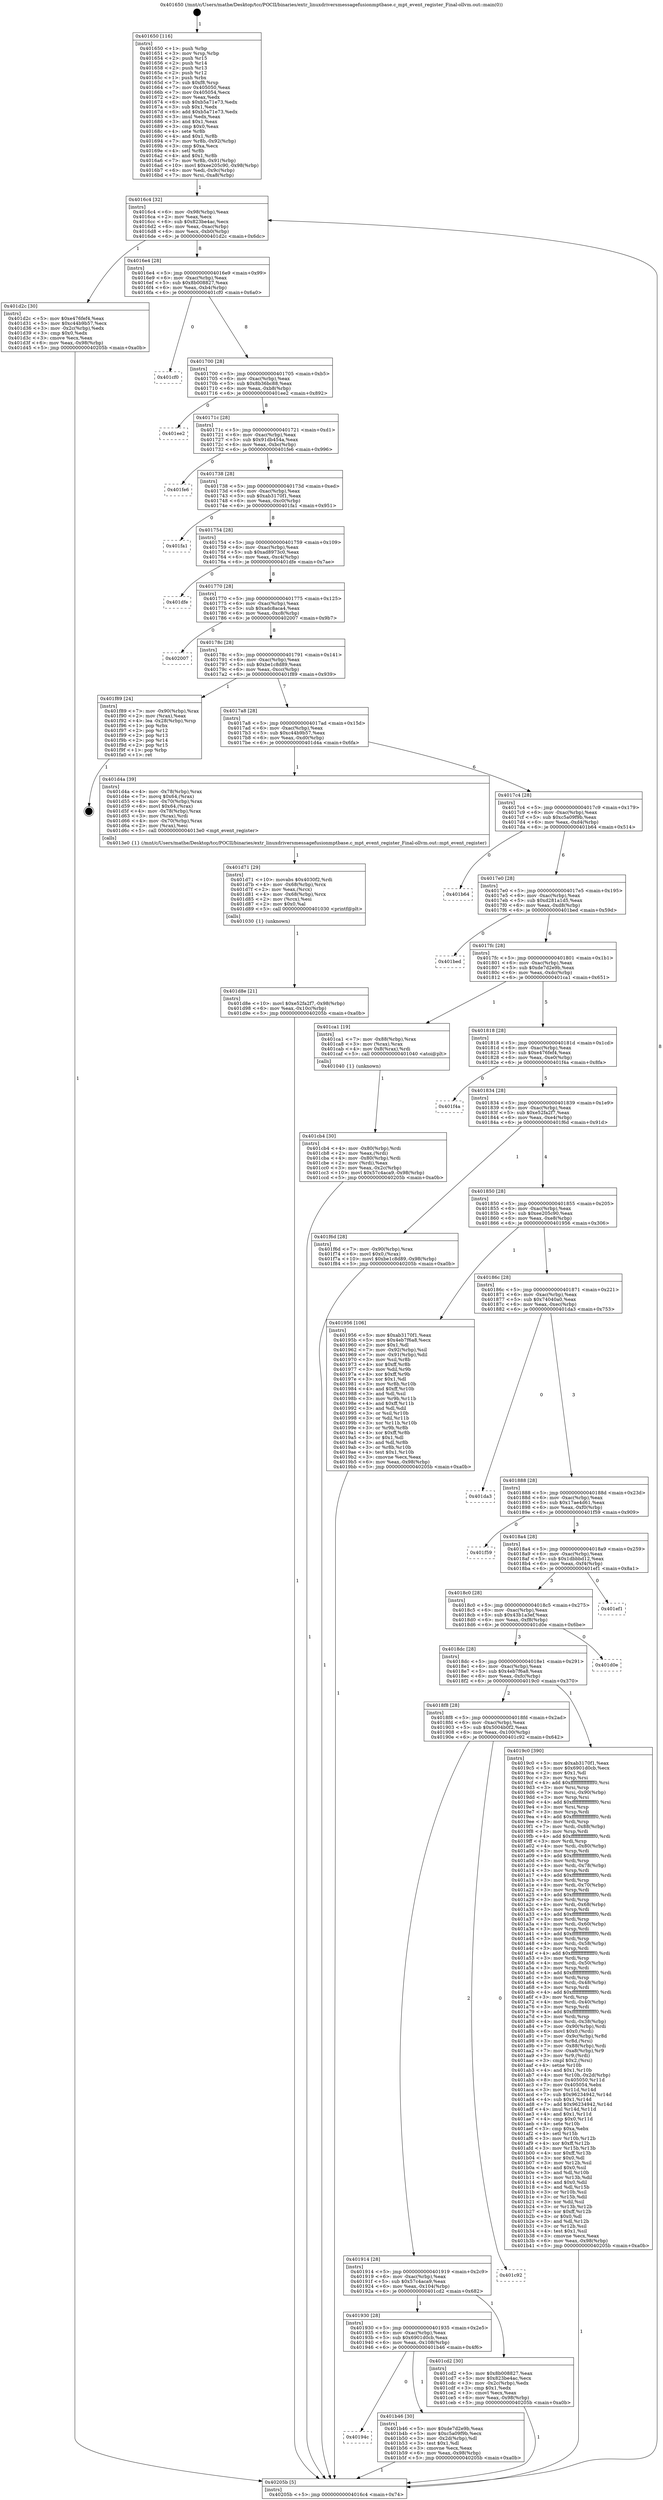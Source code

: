 digraph "0x401650" {
  label = "0x401650 (/mnt/c/Users/mathe/Desktop/tcc/POCII/binaries/extr_linuxdriversmessagefusionmptbase.c_mpt_event_register_Final-ollvm.out::main(0))"
  labelloc = "t"
  node[shape=record]

  Entry [label="",width=0.3,height=0.3,shape=circle,fillcolor=black,style=filled]
  "0x4016c4" [label="{
     0x4016c4 [32]\l
     | [instrs]\l
     &nbsp;&nbsp;0x4016c4 \<+6\>: mov -0x98(%rbp),%eax\l
     &nbsp;&nbsp;0x4016ca \<+2\>: mov %eax,%ecx\l
     &nbsp;&nbsp;0x4016cc \<+6\>: sub $0x823be4ac,%ecx\l
     &nbsp;&nbsp;0x4016d2 \<+6\>: mov %eax,-0xac(%rbp)\l
     &nbsp;&nbsp;0x4016d8 \<+6\>: mov %ecx,-0xb0(%rbp)\l
     &nbsp;&nbsp;0x4016de \<+6\>: je 0000000000401d2c \<main+0x6dc\>\l
  }"]
  "0x401d2c" [label="{
     0x401d2c [30]\l
     | [instrs]\l
     &nbsp;&nbsp;0x401d2c \<+5\>: mov $0xe476fef4,%eax\l
     &nbsp;&nbsp;0x401d31 \<+5\>: mov $0xc44b9b57,%ecx\l
     &nbsp;&nbsp;0x401d36 \<+3\>: mov -0x2c(%rbp),%edx\l
     &nbsp;&nbsp;0x401d39 \<+3\>: cmp $0x0,%edx\l
     &nbsp;&nbsp;0x401d3c \<+3\>: cmove %ecx,%eax\l
     &nbsp;&nbsp;0x401d3f \<+6\>: mov %eax,-0x98(%rbp)\l
     &nbsp;&nbsp;0x401d45 \<+5\>: jmp 000000000040205b \<main+0xa0b\>\l
  }"]
  "0x4016e4" [label="{
     0x4016e4 [28]\l
     | [instrs]\l
     &nbsp;&nbsp;0x4016e4 \<+5\>: jmp 00000000004016e9 \<main+0x99\>\l
     &nbsp;&nbsp;0x4016e9 \<+6\>: mov -0xac(%rbp),%eax\l
     &nbsp;&nbsp;0x4016ef \<+5\>: sub $0x8b008827,%eax\l
     &nbsp;&nbsp;0x4016f4 \<+6\>: mov %eax,-0xb4(%rbp)\l
     &nbsp;&nbsp;0x4016fa \<+6\>: je 0000000000401cf0 \<main+0x6a0\>\l
  }"]
  Exit [label="",width=0.3,height=0.3,shape=circle,fillcolor=black,style=filled,peripheries=2]
  "0x401cf0" [label="{
     0x401cf0\l
  }", style=dashed]
  "0x401700" [label="{
     0x401700 [28]\l
     | [instrs]\l
     &nbsp;&nbsp;0x401700 \<+5\>: jmp 0000000000401705 \<main+0xb5\>\l
     &nbsp;&nbsp;0x401705 \<+6\>: mov -0xac(%rbp),%eax\l
     &nbsp;&nbsp;0x40170b \<+5\>: sub $0x8b36bc88,%eax\l
     &nbsp;&nbsp;0x401710 \<+6\>: mov %eax,-0xb8(%rbp)\l
     &nbsp;&nbsp;0x401716 \<+6\>: je 0000000000401ee2 \<main+0x892\>\l
  }"]
  "0x401d8e" [label="{
     0x401d8e [21]\l
     | [instrs]\l
     &nbsp;&nbsp;0x401d8e \<+10\>: movl $0xe52fa2f7,-0x98(%rbp)\l
     &nbsp;&nbsp;0x401d98 \<+6\>: mov %eax,-0x10c(%rbp)\l
     &nbsp;&nbsp;0x401d9e \<+5\>: jmp 000000000040205b \<main+0xa0b\>\l
  }"]
  "0x401ee2" [label="{
     0x401ee2\l
  }", style=dashed]
  "0x40171c" [label="{
     0x40171c [28]\l
     | [instrs]\l
     &nbsp;&nbsp;0x40171c \<+5\>: jmp 0000000000401721 \<main+0xd1\>\l
     &nbsp;&nbsp;0x401721 \<+6\>: mov -0xac(%rbp),%eax\l
     &nbsp;&nbsp;0x401727 \<+5\>: sub $0x91db454a,%eax\l
     &nbsp;&nbsp;0x40172c \<+6\>: mov %eax,-0xbc(%rbp)\l
     &nbsp;&nbsp;0x401732 \<+6\>: je 0000000000401fe6 \<main+0x996\>\l
  }"]
  "0x401d71" [label="{
     0x401d71 [29]\l
     | [instrs]\l
     &nbsp;&nbsp;0x401d71 \<+10\>: movabs $0x4030f2,%rdi\l
     &nbsp;&nbsp;0x401d7b \<+4\>: mov -0x68(%rbp),%rcx\l
     &nbsp;&nbsp;0x401d7f \<+2\>: mov %eax,(%rcx)\l
     &nbsp;&nbsp;0x401d81 \<+4\>: mov -0x68(%rbp),%rcx\l
     &nbsp;&nbsp;0x401d85 \<+2\>: mov (%rcx),%esi\l
     &nbsp;&nbsp;0x401d87 \<+2\>: mov $0x0,%al\l
     &nbsp;&nbsp;0x401d89 \<+5\>: call 0000000000401030 \<printf@plt\>\l
     | [calls]\l
     &nbsp;&nbsp;0x401030 \{1\} (unknown)\l
  }"]
  "0x401fe6" [label="{
     0x401fe6\l
  }", style=dashed]
  "0x401738" [label="{
     0x401738 [28]\l
     | [instrs]\l
     &nbsp;&nbsp;0x401738 \<+5\>: jmp 000000000040173d \<main+0xed\>\l
     &nbsp;&nbsp;0x40173d \<+6\>: mov -0xac(%rbp),%eax\l
     &nbsp;&nbsp;0x401743 \<+5\>: sub $0xab3170f1,%eax\l
     &nbsp;&nbsp;0x401748 \<+6\>: mov %eax,-0xc0(%rbp)\l
     &nbsp;&nbsp;0x40174e \<+6\>: je 0000000000401fa1 \<main+0x951\>\l
  }"]
  "0x401cb4" [label="{
     0x401cb4 [30]\l
     | [instrs]\l
     &nbsp;&nbsp;0x401cb4 \<+4\>: mov -0x80(%rbp),%rdi\l
     &nbsp;&nbsp;0x401cb8 \<+2\>: mov %eax,(%rdi)\l
     &nbsp;&nbsp;0x401cba \<+4\>: mov -0x80(%rbp),%rdi\l
     &nbsp;&nbsp;0x401cbe \<+2\>: mov (%rdi),%eax\l
     &nbsp;&nbsp;0x401cc0 \<+3\>: mov %eax,-0x2c(%rbp)\l
     &nbsp;&nbsp;0x401cc3 \<+10\>: movl $0x57c4aca9,-0x98(%rbp)\l
     &nbsp;&nbsp;0x401ccd \<+5\>: jmp 000000000040205b \<main+0xa0b\>\l
  }"]
  "0x401fa1" [label="{
     0x401fa1\l
  }", style=dashed]
  "0x401754" [label="{
     0x401754 [28]\l
     | [instrs]\l
     &nbsp;&nbsp;0x401754 \<+5\>: jmp 0000000000401759 \<main+0x109\>\l
     &nbsp;&nbsp;0x401759 \<+6\>: mov -0xac(%rbp),%eax\l
     &nbsp;&nbsp;0x40175f \<+5\>: sub $0xad8973c0,%eax\l
     &nbsp;&nbsp;0x401764 \<+6\>: mov %eax,-0xc4(%rbp)\l
     &nbsp;&nbsp;0x40176a \<+6\>: je 0000000000401dfe \<main+0x7ae\>\l
  }"]
  "0x40194c" [label="{
     0x40194c\l
  }", style=dashed]
  "0x401dfe" [label="{
     0x401dfe\l
  }", style=dashed]
  "0x401770" [label="{
     0x401770 [28]\l
     | [instrs]\l
     &nbsp;&nbsp;0x401770 \<+5\>: jmp 0000000000401775 \<main+0x125\>\l
     &nbsp;&nbsp;0x401775 \<+6\>: mov -0xac(%rbp),%eax\l
     &nbsp;&nbsp;0x40177b \<+5\>: sub $0xadc8aca4,%eax\l
     &nbsp;&nbsp;0x401780 \<+6\>: mov %eax,-0xc8(%rbp)\l
     &nbsp;&nbsp;0x401786 \<+6\>: je 0000000000402007 \<main+0x9b7\>\l
  }"]
  "0x401b46" [label="{
     0x401b46 [30]\l
     | [instrs]\l
     &nbsp;&nbsp;0x401b46 \<+5\>: mov $0xde7d2e9b,%eax\l
     &nbsp;&nbsp;0x401b4b \<+5\>: mov $0xc5a09f9b,%ecx\l
     &nbsp;&nbsp;0x401b50 \<+3\>: mov -0x2d(%rbp),%dl\l
     &nbsp;&nbsp;0x401b53 \<+3\>: test $0x1,%dl\l
     &nbsp;&nbsp;0x401b56 \<+3\>: cmovne %ecx,%eax\l
     &nbsp;&nbsp;0x401b59 \<+6\>: mov %eax,-0x98(%rbp)\l
     &nbsp;&nbsp;0x401b5f \<+5\>: jmp 000000000040205b \<main+0xa0b\>\l
  }"]
  "0x402007" [label="{
     0x402007\l
  }", style=dashed]
  "0x40178c" [label="{
     0x40178c [28]\l
     | [instrs]\l
     &nbsp;&nbsp;0x40178c \<+5\>: jmp 0000000000401791 \<main+0x141\>\l
     &nbsp;&nbsp;0x401791 \<+6\>: mov -0xac(%rbp),%eax\l
     &nbsp;&nbsp;0x401797 \<+5\>: sub $0xbe1c8d89,%eax\l
     &nbsp;&nbsp;0x40179c \<+6\>: mov %eax,-0xcc(%rbp)\l
     &nbsp;&nbsp;0x4017a2 \<+6\>: je 0000000000401f89 \<main+0x939\>\l
  }"]
  "0x401930" [label="{
     0x401930 [28]\l
     | [instrs]\l
     &nbsp;&nbsp;0x401930 \<+5\>: jmp 0000000000401935 \<main+0x2e5\>\l
     &nbsp;&nbsp;0x401935 \<+6\>: mov -0xac(%rbp),%eax\l
     &nbsp;&nbsp;0x40193b \<+5\>: sub $0x6901d0cb,%eax\l
     &nbsp;&nbsp;0x401940 \<+6\>: mov %eax,-0x108(%rbp)\l
     &nbsp;&nbsp;0x401946 \<+6\>: je 0000000000401b46 \<main+0x4f6\>\l
  }"]
  "0x401f89" [label="{
     0x401f89 [24]\l
     | [instrs]\l
     &nbsp;&nbsp;0x401f89 \<+7\>: mov -0x90(%rbp),%rax\l
     &nbsp;&nbsp;0x401f90 \<+2\>: mov (%rax),%eax\l
     &nbsp;&nbsp;0x401f92 \<+4\>: lea -0x28(%rbp),%rsp\l
     &nbsp;&nbsp;0x401f96 \<+1\>: pop %rbx\l
     &nbsp;&nbsp;0x401f97 \<+2\>: pop %r12\l
     &nbsp;&nbsp;0x401f99 \<+2\>: pop %r13\l
     &nbsp;&nbsp;0x401f9b \<+2\>: pop %r14\l
     &nbsp;&nbsp;0x401f9d \<+2\>: pop %r15\l
     &nbsp;&nbsp;0x401f9f \<+1\>: pop %rbp\l
     &nbsp;&nbsp;0x401fa0 \<+1\>: ret\l
  }"]
  "0x4017a8" [label="{
     0x4017a8 [28]\l
     | [instrs]\l
     &nbsp;&nbsp;0x4017a8 \<+5\>: jmp 00000000004017ad \<main+0x15d\>\l
     &nbsp;&nbsp;0x4017ad \<+6\>: mov -0xac(%rbp),%eax\l
     &nbsp;&nbsp;0x4017b3 \<+5\>: sub $0xc44b9b57,%eax\l
     &nbsp;&nbsp;0x4017b8 \<+6\>: mov %eax,-0xd0(%rbp)\l
     &nbsp;&nbsp;0x4017be \<+6\>: je 0000000000401d4a \<main+0x6fa\>\l
  }"]
  "0x401cd2" [label="{
     0x401cd2 [30]\l
     | [instrs]\l
     &nbsp;&nbsp;0x401cd2 \<+5\>: mov $0x8b008827,%eax\l
     &nbsp;&nbsp;0x401cd7 \<+5\>: mov $0x823be4ac,%ecx\l
     &nbsp;&nbsp;0x401cdc \<+3\>: mov -0x2c(%rbp),%edx\l
     &nbsp;&nbsp;0x401cdf \<+3\>: cmp $0x1,%edx\l
     &nbsp;&nbsp;0x401ce2 \<+3\>: cmovl %ecx,%eax\l
     &nbsp;&nbsp;0x401ce5 \<+6\>: mov %eax,-0x98(%rbp)\l
     &nbsp;&nbsp;0x401ceb \<+5\>: jmp 000000000040205b \<main+0xa0b\>\l
  }"]
  "0x401d4a" [label="{
     0x401d4a [39]\l
     | [instrs]\l
     &nbsp;&nbsp;0x401d4a \<+4\>: mov -0x78(%rbp),%rax\l
     &nbsp;&nbsp;0x401d4e \<+7\>: movq $0x64,(%rax)\l
     &nbsp;&nbsp;0x401d55 \<+4\>: mov -0x70(%rbp),%rax\l
     &nbsp;&nbsp;0x401d59 \<+6\>: movl $0x64,(%rax)\l
     &nbsp;&nbsp;0x401d5f \<+4\>: mov -0x78(%rbp),%rax\l
     &nbsp;&nbsp;0x401d63 \<+3\>: mov (%rax),%rdi\l
     &nbsp;&nbsp;0x401d66 \<+4\>: mov -0x70(%rbp),%rax\l
     &nbsp;&nbsp;0x401d6a \<+2\>: mov (%rax),%esi\l
     &nbsp;&nbsp;0x401d6c \<+5\>: call 00000000004013e0 \<mpt_event_register\>\l
     | [calls]\l
     &nbsp;&nbsp;0x4013e0 \{1\} (/mnt/c/Users/mathe/Desktop/tcc/POCII/binaries/extr_linuxdriversmessagefusionmptbase.c_mpt_event_register_Final-ollvm.out::mpt_event_register)\l
  }"]
  "0x4017c4" [label="{
     0x4017c4 [28]\l
     | [instrs]\l
     &nbsp;&nbsp;0x4017c4 \<+5\>: jmp 00000000004017c9 \<main+0x179\>\l
     &nbsp;&nbsp;0x4017c9 \<+6\>: mov -0xac(%rbp),%eax\l
     &nbsp;&nbsp;0x4017cf \<+5\>: sub $0xc5a09f9b,%eax\l
     &nbsp;&nbsp;0x4017d4 \<+6\>: mov %eax,-0xd4(%rbp)\l
     &nbsp;&nbsp;0x4017da \<+6\>: je 0000000000401b64 \<main+0x514\>\l
  }"]
  "0x401914" [label="{
     0x401914 [28]\l
     | [instrs]\l
     &nbsp;&nbsp;0x401914 \<+5\>: jmp 0000000000401919 \<main+0x2c9\>\l
     &nbsp;&nbsp;0x401919 \<+6\>: mov -0xac(%rbp),%eax\l
     &nbsp;&nbsp;0x40191f \<+5\>: sub $0x57c4aca9,%eax\l
     &nbsp;&nbsp;0x401924 \<+6\>: mov %eax,-0x104(%rbp)\l
     &nbsp;&nbsp;0x40192a \<+6\>: je 0000000000401cd2 \<main+0x682\>\l
  }"]
  "0x401b64" [label="{
     0x401b64\l
  }", style=dashed]
  "0x4017e0" [label="{
     0x4017e0 [28]\l
     | [instrs]\l
     &nbsp;&nbsp;0x4017e0 \<+5\>: jmp 00000000004017e5 \<main+0x195\>\l
     &nbsp;&nbsp;0x4017e5 \<+6\>: mov -0xac(%rbp),%eax\l
     &nbsp;&nbsp;0x4017eb \<+5\>: sub $0xd281a1d5,%eax\l
     &nbsp;&nbsp;0x4017f0 \<+6\>: mov %eax,-0xd8(%rbp)\l
     &nbsp;&nbsp;0x4017f6 \<+6\>: je 0000000000401bed \<main+0x59d\>\l
  }"]
  "0x401c92" [label="{
     0x401c92\l
  }", style=dashed]
  "0x401bed" [label="{
     0x401bed\l
  }", style=dashed]
  "0x4017fc" [label="{
     0x4017fc [28]\l
     | [instrs]\l
     &nbsp;&nbsp;0x4017fc \<+5\>: jmp 0000000000401801 \<main+0x1b1\>\l
     &nbsp;&nbsp;0x401801 \<+6\>: mov -0xac(%rbp),%eax\l
     &nbsp;&nbsp;0x401807 \<+5\>: sub $0xde7d2e9b,%eax\l
     &nbsp;&nbsp;0x40180c \<+6\>: mov %eax,-0xdc(%rbp)\l
     &nbsp;&nbsp;0x401812 \<+6\>: je 0000000000401ca1 \<main+0x651\>\l
  }"]
  "0x4018f8" [label="{
     0x4018f8 [28]\l
     | [instrs]\l
     &nbsp;&nbsp;0x4018f8 \<+5\>: jmp 00000000004018fd \<main+0x2ad\>\l
     &nbsp;&nbsp;0x4018fd \<+6\>: mov -0xac(%rbp),%eax\l
     &nbsp;&nbsp;0x401903 \<+5\>: sub $0x5004b0f2,%eax\l
     &nbsp;&nbsp;0x401908 \<+6\>: mov %eax,-0x100(%rbp)\l
     &nbsp;&nbsp;0x40190e \<+6\>: je 0000000000401c92 \<main+0x642\>\l
  }"]
  "0x401ca1" [label="{
     0x401ca1 [19]\l
     | [instrs]\l
     &nbsp;&nbsp;0x401ca1 \<+7\>: mov -0x88(%rbp),%rax\l
     &nbsp;&nbsp;0x401ca8 \<+3\>: mov (%rax),%rax\l
     &nbsp;&nbsp;0x401cab \<+4\>: mov 0x8(%rax),%rdi\l
     &nbsp;&nbsp;0x401caf \<+5\>: call 0000000000401040 \<atoi@plt\>\l
     | [calls]\l
     &nbsp;&nbsp;0x401040 \{1\} (unknown)\l
  }"]
  "0x401818" [label="{
     0x401818 [28]\l
     | [instrs]\l
     &nbsp;&nbsp;0x401818 \<+5\>: jmp 000000000040181d \<main+0x1cd\>\l
     &nbsp;&nbsp;0x40181d \<+6\>: mov -0xac(%rbp),%eax\l
     &nbsp;&nbsp;0x401823 \<+5\>: sub $0xe476fef4,%eax\l
     &nbsp;&nbsp;0x401828 \<+6\>: mov %eax,-0xe0(%rbp)\l
     &nbsp;&nbsp;0x40182e \<+6\>: je 0000000000401f4a \<main+0x8fa\>\l
  }"]
  "0x4019c0" [label="{
     0x4019c0 [390]\l
     | [instrs]\l
     &nbsp;&nbsp;0x4019c0 \<+5\>: mov $0xab3170f1,%eax\l
     &nbsp;&nbsp;0x4019c5 \<+5\>: mov $0x6901d0cb,%ecx\l
     &nbsp;&nbsp;0x4019ca \<+2\>: mov $0x1,%dl\l
     &nbsp;&nbsp;0x4019cc \<+3\>: mov %rsp,%rsi\l
     &nbsp;&nbsp;0x4019cf \<+4\>: add $0xfffffffffffffff0,%rsi\l
     &nbsp;&nbsp;0x4019d3 \<+3\>: mov %rsi,%rsp\l
     &nbsp;&nbsp;0x4019d6 \<+7\>: mov %rsi,-0x90(%rbp)\l
     &nbsp;&nbsp;0x4019dd \<+3\>: mov %rsp,%rsi\l
     &nbsp;&nbsp;0x4019e0 \<+4\>: add $0xfffffffffffffff0,%rsi\l
     &nbsp;&nbsp;0x4019e4 \<+3\>: mov %rsi,%rsp\l
     &nbsp;&nbsp;0x4019e7 \<+3\>: mov %rsp,%rdi\l
     &nbsp;&nbsp;0x4019ea \<+4\>: add $0xfffffffffffffff0,%rdi\l
     &nbsp;&nbsp;0x4019ee \<+3\>: mov %rdi,%rsp\l
     &nbsp;&nbsp;0x4019f1 \<+7\>: mov %rdi,-0x88(%rbp)\l
     &nbsp;&nbsp;0x4019f8 \<+3\>: mov %rsp,%rdi\l
     &nbsp;&nbsp;0x4019fb \<+4\>: add $0xfffffffffffffff0,%rdi\l
     &nbsp;&nbsp;0x4019ff \<+3\>: mov %rdi,%rsp\l
     &nbsp;&nbsp;0x401a02 \<+4\>: mov %rdi,-0x80(%rbp)\l
     &nbsp;&nbsp;0x401a06 \<+3\>: mov %rsp,%rdi\l
     &nbsp;&nbsp;0x401a09 \<+4\>: add $0xfffffffffffffff0,%rdi\l
     &nbsp;&nbsp;0x401a0d \<+3\>: mov %rdi,%rsp\l
     &nbsp;&nbsp;0x401a10 \<+4\>: mov %rdi,-0x78(%rbp)\l
     &nbsp;&nbsp;0x401a14 \<+3\>: mov %rsp,%rdi\l
     &nbsp;&nbsp;0x401a17 \<+4\>: add $0xfffffffffffffff0,%rdi\l
     &nbsp;&nbsp;0x401a1b \<+3\>: mov %rdi,%rsp\l
     &nbsp;&nbsp;0x401a1e \<+4\>: mov %rdi,-0x70(%rbp)\l
     &nbsp;&nbsp;0x401a22 \<+3\>: mov %rsp,%rdi\l
     &nbsp;&nbsp;0x401a25 \<+4\>: add $0xfffffffffffffff0,%rdi\l
     &nbsp;&nbsp;0x401a29 \<+3\>: mov %rdi,%rsp\l
     &nbsp;&nbsp;0x401a2c \<+4\>: mov %rdi,-0x68(%rbp)\l
     &nbsp;&nbsp;0x401a30 \<+3\>: mov %rsp,%rdi\l
     &nbsp;&nbsp;0x401a33 \<+4\>: add $0xfffffffffffffff0,%rdi\l
     &nbsp;&nbsp;0x401a37 \<+3\>: mov %rdi,%rsp\l
     &nbsp;&nbsp;0x401a3a \<+4\>: mov %rdi,-0x60(%rbp)\l
     &nbsp;&nbsp;0x401a3e \<+3\>: mov %rsp,%rdi\l
     &nbsp;&nbsp;0x401a41 \<+4\>: add $0xfffffffffffffff0,%rdi\l
     &nbsp;&nbsp;0x401a45 \<+3\>: mov %rdi,%rsp\l
     &nbsp;&nbsp;0x401a48 \<+4\>: mov %rdi,-0x58(%rbp)\l
     &nbsp;&nbsp;0x401a4c \<+3\>: mov %rsp,%rdi\l
     &nbsp;&nbsp;0x401a4f \<+4\>: add $0xfffffffffffffff0,%rdi\l
     &nbsp;&nbsp;0x401a53 \<+3\>: mov %rdi,%rsp\l
     &nbsp;&nbsp;0x401a56 \<+4\>: mov %rdi,-0x50(%rbp)\l
     &nbsp;&nbsp;0x401a5a \<+3\>: mov %rsp,%rdi\l
     &nbsp;&nbsp;0x401a5d \<+4\>: add $0xfffffffffffffff0,%rdi\l
     &nbsp;&nbsp;0x401a61 \<+3\>: mov %rdi,%rsp\l
     &nbsp;&nbsp;0x401a64 \<+4\>: mov %rdi,-0x48(%rbp)\l
     &nbsp;&nbsp;0x401a68 \<+3\>: mov %rsp,%rdi\l
     &nbsp;&nbsp;0x401a6b \<+4\>: add $0xfffffffffffffff0,%rdi\l
     &nbsp;&nbsp;0x401a6f \<+3\>: mov %rdi,%rsp\l
     &nbsp;&nbsp;0x401a72 \<+4\>: mov %rdi,-0x40(%rbp)\l
     &nbsp;&nbsp;0x401a76 \<+3\>: mov %rsp,%rdi\l
     &nbsp;&nbsp;0x401a79 \<+4\>: add $0xfffffffffffffff0,%rdi\l
     &nbsp;&nbsp;0x401a7d \<+3\>: mov %rdi,%rsp\l
     &nbsp;&nbsp;0x401a80 \<+4\>: mov %rdi,-0x38(%rbp)\l
     &nbsp;&nbsp;0x401a84 \<+7\>: mov -0x90(%rbp),%rdi\l
     &nbsp;&nbsp;0x401a8b \<+6\>: movl $0x0,(%rdi)\l
     &nbsp;&nbsp;0x401a91 \<+7\>: mov -0x9c(%rbp),%r8d\l
     &nbsp;&nbsp;0x401a98 \<+3\>: mov %r8d,(%rsi)\l
     &nbsp;&nbsp;0x401a9b \<+7\>: mov -0x88(%rbp),%rdi\l
     &nbsp;&nbsp;0x401aa2 \<+7\>: mov -0xa8(%rbp),%r9\l
     &nbsp;&nbsp;0x401aa9 \<+3\>: mov %r9,(%rdi)\l
     &nbsp;&nbsp;0x401aac \<+3\>: cmpl $0x2,(%rsi)\l
     &nbsp;&nbsp;0x401aaf \<+4\>: setne %r10b\l
     &nbsp;&nbsp;0x401ab3 \<+4\>: and $0x1,%r10b\l
     &nbsp;&nbsp;0x401ab7 \<+4\>: mov %r10b,-0x2d(%rbp)\l
     &nbsp;&nbsp;0x401abb \<+8\>: mov 0x405050,%r11d\l
     &nbsp;&nbsp;0x401ac3 \<+7\>: mov 0x405054,%ebx\l
     &nbsp;&nbsp;0x401aca \<+3\>: mov %r11d,%r14d\l
     &nbsp;&nbsp;0x401acd \<+7\>: sub $0x96234942,%r14d\l
     &nbsp;&nbsp;0x401ad4 \<+4\>: sub $0x1,%r14d\l
     &nbsp;&nbsp;0x401ad8 \<+7\>: add $0x96234942,%r14d\l
     &nbsp;&nbsp;0x401adf \<+4\>: imul %r14d,%r11d\l
     &nbsp;&nbsp;0x401ae3 \<+4\>: and $0x1,%r11d\l
     &nbsp;&nbsp;0x401ae7 \<+4\>: cmp $0x0,%r11d\l
     &nbsp;&nbsp;0x401aeb \<+4\>: sete %r10b\l
     &nbsp;&nbsp;0x401aef \<+3\>: cmp $0xa,%ebx\l
     &nbsp;&nbsp;0x401af2 \<+4\>: setl %r15b\l
     &nbsp;&nbsp;0x401af6 \<+3\>: mov %r10b,%r12b\l
     &nbsp;&nbsp;0x401af9 \<+4\>: xor $0xff,%r12b\l
     &nbsp;&nbsp;0x401afd \<+3\>: mov %r15b,%r13b\l
     &nbsp;&nbsp;0x401b00 \<+4\>: xor $0xff,%r13b\l
     &nbsp;&nbsp;0x401b04 \<+3\>: xor $0x0,%dl\l
     &nbsp;&nbsp;0x401b07 \<+3\>: mov %r12b,%sil\l
     &nbsp;&nbsp;0x401b0a \<+4\>: and $0x0,%sil\l
     &nbsp;&nbsp;0x401b0e \<+3\>: and %dl,%r10b\l
     &nbsp;&nbsp;0x401b11 \<+3\>: mov %r13b,%dil\l
     &nbsp;&nbsp;0x401b14 \<+4\>: and $0x0,%dil\l
     &nbsp;&nbsp;0x401b18 \<+3\>: and %dl,%r15b\l
     &nbsp;&nbsp;0x401b1b \<+3\>: or %r10b,%sil\l
     &nbsp;&nbsp;0x401b1e \<+3\>: or %r15b,%dil\l
     &nbsp;&nbsp;0x401b21 \<+3\>: xor %dil,%sil\l
     &nbsp;&nbsp;0x401b24 \<+3\>: or %r13b,%r12b\l
     &nbsp;&nbsp;0x401b27 \<+4\>: xor $0xff,%r12b\l
     &nbsp;&nbsp;0x401b2b \<+3\>: or $0x0,%dl\l
     &nbsp;&nbsp;0x401b2e \<+3\>: and %dl,%r12b\l
     &nbsp;&nbsp;0x401b31 \<+3\>: or %r12b,%sil\l
     &nbsp;&nbsp;0x401b34 \<+4\>: test $0x1,%sil\l
     &nbsp;&nbsp;0x401b38 \<+3\>: cmovne %ecx,%eax\l
     &nbsp;&nbsp;0x401b3b \<+6\>: mov %eax,-0x98(%rbp)\l
     &nbsp;&nbsp;0x401b41 \<+5\>: jmp 000000000040205b \<main+0xa0b\>\l
  }"]
  "0x401f4a" [label="{
     0x401f4a\l
  }", style=dashed]
  "0x401834" [label="{
     0x401834 [28]\l
     | [instrs]\l
     &nbsp;&nbsp;0x401834 \<+5\>: jmp 0000000000401839 \<main+0x1e9\>\l
     &nbsp;&nbsp;0x401839 \<+6\>: mov -0xac(%rbp),%eax\l
     &nbsp;&nbsp;0x40183f \<+5\>: sub $0xe52fa2f7,%eax\l
     &nbsp;&nbsp;0x401844 \<+6\>: mov %eax,-0xe4(%rbp)\l
     &nbsp;&nbsp;0x40184a \<+6\>: je 0000000000401f6d \<main+0x91d\>\l
  }"]
  "0x4018dc" [label="{
     0x4018dc [28]\l
     | [instrs]\l
     &nbsp;&nbsp;0x4018dc \<+5\>: jmp 00000000004018e1 \<main+0x291\>\l
     &nbsp;&nbsp;0x4018e1 \<+6\>: mov -0xac(%rbp),%eax\l
     &nbsp;&nbsp;0x4018e7 \<+5\>: sub $0x4eb7f6a8,%eax\l
     &nbsp;&nbsp;0x4018ec \<+6\>: mov %eax,-0xfc(%rbp)\l
     &nbsp;&nbsp;0x4018f2 \<+6\>: je 00000000004019c0 \<main+0x370\>\l
  }"]
  "0x401f6d" [label="{
     0x401f6d [28]\l
     | [instrs]\l
     &nbsp;&nbsp;0x401f6d \<+7\>: mov -0x90(%rbp),%rax\l
     &nbsp;&nbsp;0x401f74 \<+6\>: movl $0x0,(%rax)\l
     &nbsp;&nbsp;0x401f7a \<+10\>: movl $0xbe1c8d89,-0x98(%rbp)\l
     &nbsp;&nbsp;0x401f84 \<+5\>: jmp 000000000040205b \<main+0xa0b\>\l
  }"]
  "0x401850" [label="{
     0x401850 [28]\l
     | [instrs]\l
     &nbsp;&nbsp;0x401850 \<+5\>: jmp 0000000000401855 \<main+0x205\>\l
     &nbsp;&nbsp;0x401855 \<+6\>: mov -0xac(%rbp),%eax\l
     &nbsp;&nbsp;0x40185b \<+5\>: sub $0xee205c90,%eax\l
     &nbsp;&nbsp;0x401860 \<+6\>: mov %eax,-0xe8(%rbp)\l
     &nbsp;&nbsp;0x401866 \<+6\>: je 0000000000401956 \<main+0x306\>\l
  }"]
  "0x401d0e" [label="{
     0x401d0e\l
  }", style=dashed]
  "0x401956" [label="{
     0x401956 [106]\l
     | [instrs]\l
     &nbsp;&nbsp;0x401956 \<+5\>: mov $0xab3170f1,%eax\l
     &nbsp;&nbsp;0x40195b \<+5\>: mov $0x4eb7f6a8,%ecx\l
     &nbsp;&nbsp;0x401960 \<+2\>: mov $0x1,%dl\l
     &nbsp;&nbsp;0x401962 \<+7\>: mov -0x92(%rbp),%sil\l
     &nbsp;&nbsp;0x401969 \<+7\>: mov -0x91(%rbp),%dil\l
     &nbsp;&nbsp;0x401970 \<+3\>: mov %sil,%r8b\l
     &nbsp;&nbsp;0x401973 \<+4\>: xor $0xff,%r8b\l
     &nbsp;&nbsp;0x401977 \<+3\>: mov %dil,%r9b\l
     &nbsp;&nbsp;0x40197a \<+4\>: xor $0xff,%r9b\l
     &nbsp;&nbsp;0x40197e \<+3\>: xor $0x1,%dl\l
     &nbsp;&nbsp;0x401981 \<+3\>: mov %r8b,%r10b\l
     &nbsp;&nbsp;0x401984 \<+4\>: and $0xff,%r10b\l
     &nbsp;&nbsp;0x401988 \<+3\>: and %dl,%sil\l
     &nbsp;&nbsp;0x40198b \<+3\>: mov %r9b,%r11b\l
     &nbsp;&nbsp;0x40198e \<+4\>: and $0xff,%r11b\l
     &nbsp;&nbsp;0x401992 \<+3\>: and %dl,%dil\l
     &nbsp;&nbsp;0x401995 \<+3\>: or %sil,%r10b\l
     &nbsp;&nbsp;0x401998 \<+3\>: or %dil,%r11b\l
     &nbsp;&nbsp;0x40199b \<+3\>: xor %r11b,%r10b\l
     &nbsp;&nbsp;0x40199e \<+3\>: or %r9b,%r8b\l
     &nbsp;&nbsp;0x4019a1 \<+4\>: xor $0xff,%r8b\l
     &nbsp;&nbsp;0x4019a5 \<+3\>: or $0x1,%dl\l
     &nbsp;&nbsp;0x4019a8 \<+3\>: and %dl,%r8b\l
     &nbsp;&nbsp;0x4019ab \<+3\>: or %r8b,%r10b\l
     &nbsp;&nbsp;0x4019ae \<+4\>: test $0x1,%r10b\l
     &nbsp;&nbsp;0x4019b2 \<+3\>: cmovne %ecx,%eax\l
     &nbsp;&nbsp;0x4019b5 \<+6\>: mov %eax,-0x98(%rbp)\l
     &nbsp;&nbsp;0x4019bb \<+5\>: jmp 000000000040205b \<main+0xa0b\>\l
  }"]
  "0x40186c" [label="{
     0x40186c [28]\l
     | [instrs]\l
     &nbsp;&nbsp;0x40186c \<+5\>: jmp 0000000000401871 \<main+0x221\>\l
     &nbsp;&nbsp;0x401871 \<+6\>: mov -0xac(%rbp),%eax\l
     &nbsp;&nbsp;0x401877 \<+5\>: sub $0x74040a0,%eax\l
     &nbsp;&nbsp;0x40187c \<+6\>: mov %eax,-0xec(%rbp)\l
     &nbsp;&nbsp;0x401882 \<+6\>: je 0000000000401da3 \<main+0x753\>\l
  }"]
  "0x40205b" [label="{
     0x40205b [5]\l
     | [instrs]\l
     &nbsp;&nbsp;0x40205b \<+5\>: jmp 00000000004016c4 \<main+0x74\>\l
  }"]
  "0x401650" [label="{
     0x401650 [116]\l
     | [instrs]\l
     &nbsp;&nbsp;0x401650 \<+1\>: push %rbp\l
     &nbsp;&nbsp;0x401651 \<+3\>: mov %rsp,%rbp\l
     &nbsp;&nbsp;0x401654 \<+2\>: push %r15\l
     &nbsp;&nbsp;0x401656 \<+2\>: push %r14\l
     &nbsp;&nbsp;0x401658 \<+2\>: push %r13\l
     &nbsp;&nbsp;0x40165a \<+2\>: push %r12\l
     &nbsp;&nbsp;0x40165c \<+1\>: push %rbx\l
     &nbsp;&nbsp;0x40165d \<+7\>: sub $0xf8,%rsp\l
     &nbsp;&nbsp;0x401664 \<+7\>: mov 0x405050,%eax\l
     &nbsp;&nbsp;0x40166b \<+7\>: mov 0x405054,%ecx\l
     &nbsp;&nbsp;0x401672 \<+2\>: mov %eax,%edx\l
     &nbsp;&nbsp;0x401674 \<+6\>: sub $0xb5a71e73,%edx\l
     &nbsp;&nbsp;0x40167a \<+3\>: sub $0x1,%edx\l
     &nbsp;&nbsp;0x40167d \<+6\>: add $0xb5a71e73,%edx\l
     &nbsp;&nbsp;0x401683 \<+3\>: imul %edx,%eax\l
     &nbsp;&nbsp;0x401686 \<+3\>: and $0x1,%eax\l
     &nbsp;&nbsp;0x401689 \<+3\>: cmp $0x0,%eax\l
     &nbsp;&nbsp;0x40168c \<+4\>: sete %r8b\l
     &nbsp;&nbsp;0x401690 \<+4\>: and $0x1,%r8b\l
     &nbsp;&nbsp;0x401694 \<+7\>: mov %r8b,-0x92(%rbp)\l
     &nbsp;&nbsp;0x40169b \<+3\>: cmp $0xa,%ecx\l
     &nbsp;&nbsp;0x40169e \<+4\>: setl %r8b\l
     &nbsp;&nbsp;0x4016a2 \<+4\>: and $0x1,%r8b\l
     &nbsp;&nbsp;0x4016a6 \<+7\>: mov %r8b,-0x91(%rbp)\l
     &nbsp;&nbsp;0x4016ad \<+10\>: movl $0xee205c90,-0x98(%rbp)\l
     &nbsp;&nbsp;0x4016b7 \<+6\>: mov %edi,-0x9c(%rbp)\l
     &nbsp;&nbsp;0x4016bd \<+7\>: mov %rsi,-0xa8(%rbp)\l
  }"]
  "0x4018c0" [label="{
     0x4018c0 [28]\l
     | [instrs]\l
     &nbsp;&nbsp;0x4018c0 \<+5\>: jmp 00000000004018c5 \<main+0x275\>\l
     &nbsp;&nbsp;0x4018c5 \<+6\>: mov -0xac(%rbp),%eax\l
     &nbsp;&nbsp;0x4018cb \<+5\>: sub $0x43b1a3ef,%eax\l
     &nbsp;&nbsp;0x4018d0 \<+6\>: mov %eax,-0xf8(%rbp)\l
     &nbsp;&nbsp;0x4018d6 \<+6\>: je 0000000000401d0e \<main+0x6be\>\l
  }"]
  "0x401da3" [label="{
     0x401da3\l
  }", style=dashed]
  "0x401888" [label="{
     0x401888 [28]\l
     | [instrs]\l
     &nbsp;&nbsp;0x401888 \<+5\>: jmp 000000000040188d \<main+0x23d\>\l
     &nbsp;&nbsp;0x40188d \<+6\>: mov -0xac(%rbp),%eax\l
     &nbsp;&nbsp;0x401893 \<+5\>: sub $0x17ae4d61,%eax\l
     &nbsp;&nbsp;0x401898 \<+6\>: mov %eax,-0xf0(%rbp)\l
     &nbsp;&nbsp;0x40189e \<+6\>: je 0000000000401f59 \<main+0x909\>\l
  }"]
  "0x401ef1" [label="{
     0x401ef1\l
  }", style=dashed]
  "0x401f59" [label="{
     0x401f59\l
  }", style=dashed]
  "0x4018a4" [label="{
     0x4018a4 [28]\l
     | [instrs]\l
     &nbsp;&nbsp;0x4018a4 \<+5\>: jmp 00000000004018a9 \<main+0x259\>\l
     &nbsp;&nbsp;0x4018a9 \<+6\>: mov -0xac(%rbp),%eax\l
     &nbsp;&nbsp;0x4018af \<+5\>: sub $0x1dbbbd12,%eax\l
     &nbsp;&nbsp;0x4018b4 \<+6\>: mov %eax,-0xf4(%rbp)\l
     &nbsp;&nbsp;0x4018ba \<+6\>: je 0000000000401ef1 \<main+0x8a1\>\l
  }"]
  Entry -> "0x401650" [label=" 1"]
  "0x4016c4" -> "0x401d2c" [label=" 1"]
  "0x4016c4" -> "0x4016e4" [label=" 8"]
  "0x401f89" -> Exit [label=" 1"]
  "0x4016e4" -> "0x401cf0" [label=" 0"]
  "0x4016e4" -> "0x401700" [label=" 8"]
  "0x401f6d" -> "0x40205b" [label=" 1"]
  "0x401700" -> "0x401ee2" [label=" 0"]
  "0x401700" -> "0x40171c" [label=" 8"]
  "0x401d8e" -> "0x40205b" [label=" 1"]
  "0x40171c" -> "0x401fe6" [label=" 0"]
  "0x40171c" -> "0x401738" [label=" 8"]
  "0x401d71" -> "0x401d8e" [label=" 1"]
  "0x401738" -> "0x401fa1" [label=" 0"]
  "0x401738" -> "0x401754" [label=" 8"]
  "0x401d4a" -> "0x401d71" [label=" 1"]
  "0x401754" -> "0x401dfe" [label=" 0"]
  "0x401754" -> "0x401770" [label=" 8"]
  "0x401d2c" -> "0x40205b" [label=" 1"]
  "0x401770" -> "0x402007" [label=" 0"]
  "0x401770" -> "0x40178c" [label=" 8"]
  "0x401cd2" -> "0x40205b" [label=" 1"]
  "0x40178c" -> "0x401f89" [label=" 1"]
  "0x40178c" -> "0x4017a8" [label=" 7"]
  "0x401ca1" -> "0x401cb4" [label=" 1"]
  "0x4017a8" -> "0x401d4a" [label=" 1"]
  "0x4017a8" -> "0x4017c4" [label=" 6"]
  "0x401b46" -> "0x40205b" [label=" 1"]
  "0x4017c4" -> "0x401b64" [label=" 0"]
  "0x4017c4" -> "0x4017e0" [label=" 6"]
  "0x401930" -> "0x401b46" [label=" 1"]
  "0x4017e0" -> "0x401bed" [label=" 0"]
  "0x4017e0" -> "0x4017fc" [label=" 6"]
  "0x401cb4" -> "0x40205b" [label=" 1"]
  "0x4017fc" -> "0x401ca1" [label=" 1"]
  "0x4017fc" -> "0x401818" [label=" 5"]
  "0x401930" -> "0x40194c" [label=" 0"]
  "0x401818" -> "0x401f4a" [label=" 0"]
  "0x401818" -> "0x401834" [label=" 5"]
  "0x4018f8" -> "0x401914" [label=" 2"]
  "0x401834" -> "0x401f6d" [label=" 1"]
  "0x401834" -> "0x401850" [label=" 4"]
  "0x401914" -> "0x401930" [label=" 1"]
  "0x401850" -> "0x401956" [label=" 1"]
  "0x401850" -> "0x40186c" [label=" 3"]
  "0x401956" -> "0x40205b" [label=" 1"]
  "0x401650" -> "0x4016c4" [label=" 1"]
  "0x40205b" -> "0x4016c4" [label=" 8"]
  "0x4019c0" -> "0x40205b" [label=" 1"]
  "0x40186c" -> "0x401da3" [label=" 0"]
  "0x40186c" -> "0x401888" [label=" 3"]
  "0x4018dc" -> "0x4018f8" [label=" 2"]
  "0x401888" -> "0x401f59" [label=" 0"]
  "0x401888" -> "0x4018a4" [label=" 3"]
  "0x4018dc" -> "0x4019c0" [label=" 1"]
  "0x4018a4" -> "0x401ef1" [label=" 0"]
  "0x4018a4" -> "0x4018c0" [label=" 3"]
  "0x401914" -> "0x401cd2" [label=" 1"]
  "0x4018c0" -> "0x401d0e" [label=" 0"]
  "0x4018c0" -> "0x4018dc" [label=" 3"]
  "0x4018f8" -> "0x401c92" [label=" 0"]
}
